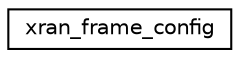 digraph "Graphical Class Hierarchy"
{
 // LATEX_PDF_SIZE
  edge [fontname="Helvetica",fontsize="10",labelfontname="Helvetica",labelfontsize="10"];
  node [fontname="Helvetica",fontsize="10",shape=record];
  rankdir="LR";
  Node0 [label="xran_frame_config",height=0.2,width=0.4,color="black", fillcolor="white", style="filled",URL="$structxran__frame__config.html",tooltip=" "];
}
